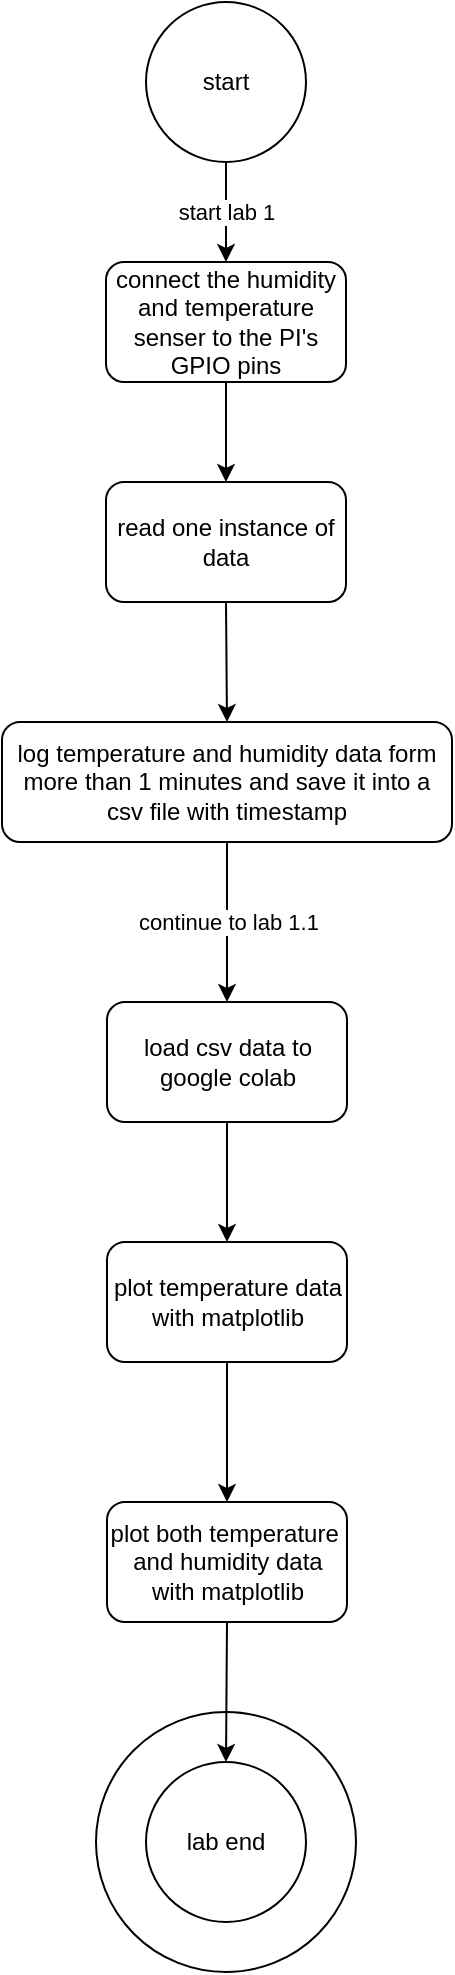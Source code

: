 <mxfile version="20.8.11" type="github">
  <diagram name="Page-1" id="BNxIvdUrdh1f9PgUtB9O">
    <mxGraphModel dx="746" dy="826" grid="1" gridSize="10" guides="1" tooltips="1" connect="1" arrows="1" fold="1" page="1" pageScale="1" pageWidth="850" pageHeight="1100" math="0" shadow="0">
      <root>
        <mxCell id="0" />
        <mxCell id="1" parent="0" />
        <mxCell id="czKW240-1u4zhD5a85al-1" value="start" style="ellipse;whiteSpace=wrap;html=1;aspect=fixed;" vertex="1" parent="1">
          <mxGeometry x="385" y="80" width="80" height="80" as="geometry" />
        </mxCell>
        <mxCell id="czKW240-1u4zhD5a85al-2" value="connect the humidity and temperature senser to the PI&#39;s GPIO pins" style="rounded=1;whiteSpace=wrap;html=1;" vertex="1" parent="1">
          <mxGeometry x="365" y="210" width="120" height="60" as="geometry" />
        </mxCell>
        <mxCell id="czKW240-1u4zhD5a85al-3" value="read one instance of data" style="rounded=1;whiteSpace=wrap;html=1;" vertex="1" parent="1">
          <mxGeometry x="365" y="320" width="120" height="60" as="geometry" />
        </mxCell>
        <mxCell id="czKW240-1u4zhD5a85al-4" value="log temperature and humidity data form more than 1 minutes and save it into a csv file with timestamp" style="rounded=1;whiteSpace=wrap;html=1;" vertex="1" parent="1">
          <mxGeometry x="313" y="440" width="225" height="60" as="geometry" />
        </mxCell>
        <mxCell id="czKW240-1u4zhD5a85al-5" value="load csv data to google colab" style="rounded=1;whiteSpace=wrap;html=1;" vertex="1" parent="1">
          <mxGeometry x="365.5" y="580" width="120" height="60" as="geometry" />
        </mxCell>
        <mxCell id="czKW240-1u4zhD5a85al-6" value="start lab 1" style="endArrow=classic;html=1;rounded=0;exitX=0.5;exitY=1;exitDx=0;exitDy=0;entryX=0.5;entryY=0;entryDx=0;entryDy=0;" edge="1" parent="1" source="czKW240-1u4zhD5a85al-1" target="czKW240-1u4zhD5a85al-2">
          <mxGeometry width="50" height="50" relative="1" as="geometry">
            <mxPoint x="360" y="250" as="sourcePoint" />
            <mxPoint x="410" y="200" as="targetPoint" />
          </mxGeometry>
        </mxCell>
        <mxCell id="czKW240-1u4zhD5a85al-7" value="" style="endArrow=classic;html=1;rounded=0;exitX=0.5;exitY=1;exitDx=0;exitDy=0;entryX=0.5;entryY=0;entryDx=0;entryDy=0;" edge="1" parent="1" source="czKW240-1u4zhD5a85al-2" target="czKW240-1u4zhD5a85al-3">
          <mxGeometry width="50" height="50" relative="1" as="geometry">
            <mxPoint x="360" y="510" as="sourcePoint" />
            <mxPoint x="370" y="310" as="targetPoint" />
          </mxGeometry>
        </mxCell>
        <mxCell id="czKW240-1u4zhD5a85al-8" value="" style="endArrow=classic;html=1;rounded=0;exitX=0.5;exitY=1;exitDx=0;exitDy=0;entryX=0.5;entryY=0;entryDx=0;entryDy=0;" edge="1" parent="1" source="czKW240-1u4zhD5a85al-3" target="czKW240-1u4zhD5a85al-4">
          <mxGeometry width="50" height="50" relative="1" as="geometry">
            <mxPoint x="360" y="510" as="sourcePoint" />
            <mxPoint x="410" y="460" as="targetPoint" />
          </mxGeometry>
        </mxCell>
        <mxCell id="czKW240-1u4zhD5a85al-9" value="" style="endArrow=classic;html=1;rounded=0;exitX=0.5;exitY=1;exitDx=0;exitDy=0;entryX=0.5;entryY=0;entryDx=0;entryDy=0;" edge="1" parent="1" source="czKW240-1u4zhD5a85al-4" target="czKW240-1u4zhD5a85al-5">
          <mxGeometry width="50" height="50" relative="1" as="geometry">
            <mxPoint x="360" y="510" as="sourcePoint" />
            <mxPoint x="410" y="460" as="targetPoint" />
          </mxGeometry>
        </mxCell>
        <mxCell id="czKW240-1u4zhD5a85al-10" value="continue to lab 1.1" style="edgeLabel;html=1;align=center;verticalAlign=middle;resizable=0;points=[];" vertex="1" connectable="0" parent="czKW240-1u4zhD5a85al-9">
          <mxGeometry x="0.35" relative="1" as="geometry">
            <mxPoint y="-14" as="offset" />
          </mxGeometry>
        </mxCell>
        <mxCell id="czKW240-1u4zhD5a85al-11" value="plot temperature data with matplotlib" style="rounded=1;whiteSpace=wrap;html=1;" vertex="1" parent="1">
          <mxGeometry x="365.5" y="700" width="120" height="60" as="geometry" />
        </mxCell>
        <mxCell id="czKW240-1u4zhD5a85al-12" value="plot both temperature&amp;nbsp; and humidity data with matplotlib" style="rounded=1;whiteSpace=wrap;html=1;" vertex="1" parent="1">
          <mxGeometry x="365.5" y="830" width="120" height="60" as="geometry" />
        </mxCell>
        <mxCell id="czKW240-1u4zhD5a85al-15" value="" style="ellipse;whiteSpace=wrap;html=1;aspect=fixed;" vertex="1" parent="1">
          <mxGeometry x="360" y="935" width="130" height="130" as="geometry" />
        </mxCell>
        <mxCell id="czKW240-1u4zhD5a85al-14" value="lab end" style="ellipse;whiteSpace=wrap;html=1;aspect=fixed;" vertex="1" parent="1">
          <mxGeometry x="385" y="960" width="80" height="80" as="geometry" />
        </mxCell>
        <mxCell id="czKW240-1u4zhD5a85al-16" value="" style="endArrow=classic;html=1;rounded=0;exitX=0.5;exitY=1;exitDx=0;exitDy=0;entryX=0.5;entryY=0;entryDx=0;entryDy=0;" edge="1" parent="1" source="czKW240-1u4zhD5a85al-12" target="czKW240-1u4zhD5a85al-14">
          <mxGeometry width="50" height="50" relative="1" as="geometry">
            <mxPoint x="360" y="1040" as="sourcePoint" />
            <mxPoint x="410" y="990" as="targetPoint" />
          </mxGeometry>
        </mxCell>
        <mxCell id="czKW240-1u4zhD5a85al-17" value="" style="endArrow=classic;html=1;rounded=0;exitX=0.5;exitY=1;exitDx=0;exitDy=0;entryX=0.5;entryY=0;entryDx=0;entryDy=0;" edge="1" parent="1" source="czKW240-1u4zhD5a85al-5" target="czKW240-1u4zhD5a85al-11">
          <mxGeometry width="50" height="50" relative="1" as="geometry">
            <mxPoint x="360" y="810" as="sourcePoint" />
            <mxPoint x="410" y="760" as="targetPoint" />
          </mxGeometry>
        </mxCell>
        <mxCell id="czKW240-1u4zhD5a85al-18" value="" style="endArrow=classic;html=1;rounded=0;entryX=0.5;entryY=0;entryDx=0;entryDy=0;exitX=0.5;exitY=1;exitDx=0;exitDy=0;" edge="1" parent="1" source="czKW240-1u4zhD5a85al-11" target="czKW240-1u4zhD5a85al-12">
          <mxGeometry width="50" height="50" relative="1" as="geometry">
            <mxPoint x="360" y="810" as="sourcePoint" />
            <mxPoint x="410" y="760" as="targetPoint" />
          </mxGeometry>
        </mxCell>
      </root>
    </mxGraphModel>
  </diagram>
</mxfile>

